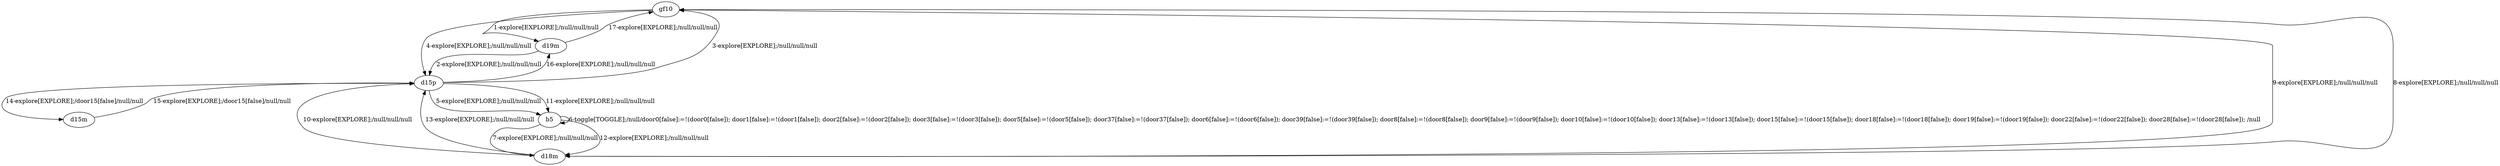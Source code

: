 # Total number of goals covered by this test: 1
# d15m --> d15p

digraph g {
"gf10" -> "d19m" [label = "1-explore[EXPLORE];/null/null/null"];
"d19m" -> "d15p" [label = "2-explore[EXPLORE];/null/null/null"];
"d15p" -> "gf10" [label = "3-explore[EXPLORE];/null/null/null"];
"gf10" -> "d15p" [label = "4-explore[EXPLORE];/null/null/null"];
"d15p" -> "b5" [label = "5-explore[EXPLORE];/null/null/null"];
"b5" -> "b5" [label = "6-toggle[TOGGLE];/null/door0[false]:=!(door0[false]); door1[false]:=!(door1[false]); door2[false]:=!(door2[false]); door3[false]:=!(door3[false]); door5[false]:=!(door5[false]); door37[false]:=!(door37[false]); door6[false]:=!(door6[false]); door39[false]:=!(door39[false]); door8[false]:=!(door8[false]); door9[false]:=!(door9[false]); door10[false]:=!(door10[false]); door13[false]:=!(door13[false]); door15[false]:=!(door15[false]); door18[false]:=!(door18[false]); door19[false]:=!(door19[false]); door22[false]:=!(door22[false]); door28[false]:=!(door28[false]); /null"];
"b5" -> "d18m" [label = "7-explore[EXPLORE];/null/null/null"];
"d18m" -> "gf10" [label = "8-explore[EXPLORE];/null/null/null"];
"gf10" -> "d18m" [label = "9-explore[EXPLORE];/null/null/null"];
"d18m" -> "d15p" [label = "10-explore[EXPLORE];/null/null/null"];
"d15p" -> "b5" [label = "11-explore[EXPLORE];/null/null/null"];
"b5" -> "d18m" [label = "12-explore[EXPLORE];/null/null/null"];
"d18m" -> "d15p" [label = "13-explore[EXPLORE];/null/null/null"];
"d15p" -> "d15m" [label = "14-explore[EXPLORE];/door15[false]/null/null"];
"d15m" -> "d15p" [label = "15-explore[EXPLORE];/door15[false]/null/null"];
"d15p" -> "d19m" [label = "16-explore[EXPLORE];/null/null/null"];
"d19m" -> "gf10" [label = "17-explore[EXPLORE];/null/null/null"];
}
